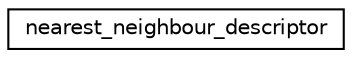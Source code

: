 digraph "Graphical Class Hierarchy"
{
 // INTERACTIVE_SVG=YES
  edge [fontname="Helvetica",fontsize="10",labelfontname="Helvetica",labelfontsize="10"];
  node [fontname="Helvetica",fontsize="10",shape=record];
  rankdir="LR";
  Node1 [label="nearest_neighbour_descriptor",height=0.2,width=0.4,color="black", fillcolor="white", style="filled",URL="$structnearest__neighbour__descriptor.html"];
}
